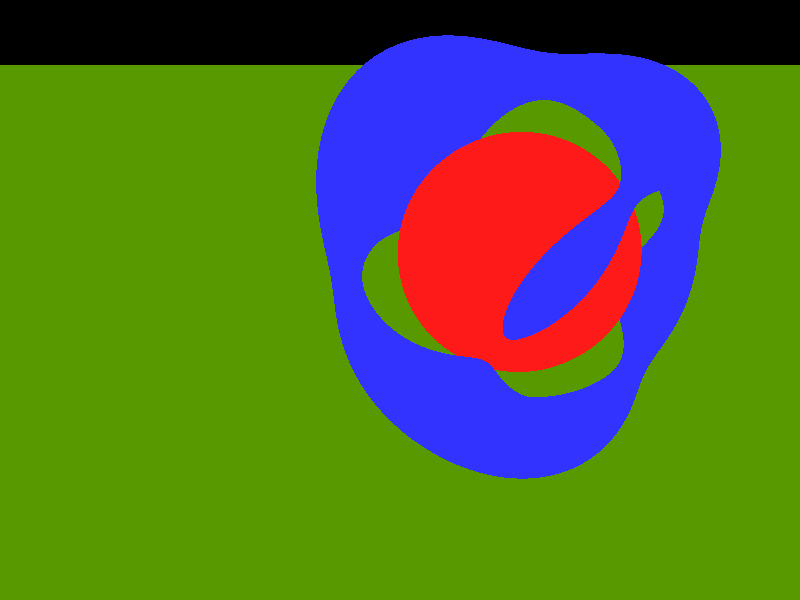 // perspective (default) camera
camera {
  location  <0.0, 8.0, -10.0>
  look_at   <-2.0, 4.0,  0>
  right     x*image_width/image_height
}

// An area light (creates soft shadows)
light_source {
  <0,0,0>             // light's position (translated below)
  color rgb 1.0       // light's color
  area_light
  <14, 0, 0> <0, 0, 14> // lights spread out across this distance (x * z)
  6, 6                // total number of lights in grid (4x*4z = 16 lights)
  adaptive 4          // 0,1,2,3...
  jitter              // adds random softening of light
  circular            // make the shape of the light circular
  orient              // orient light
  translate <-40, 80, -40>   // <x y z> position of light
}

// create an Nth order infinite polynomial surface
// poly { N <a,b,c...> [sturm] }
// N = order of poly, M terms where M = (N+1)*(N+2)*(N+3)/6
poly {
  4, // order of polynomial (2...7)
  <
  // A_1 - A_10
  1,0,0,0,2,0,0,3,0,-17,
  // A_11 - A_20
  0,1,0,0,5,0,0,0,0,0,
  // A_21 - A_30
  //1,-1,-0.1,3.4,0,-17,0,0,0,0
  1,-1,-0.1,3.4,+clock,-17,0,0,0,0
  // A_31 - A_35
  1,0,-17,0,3*16+22
  >
  //sturm // optional, slower but reduces speckles 
            texture{ pigment{ color rgb< 0.2, 0.2, 1> } //  color White
                // normal { bumps 0.5 scale 0.05 }
                   finish { phong 0.4 reflection 0.00 ambient 0.2}
                 } // end of texture 
  rotate <10,-15,10>
  translate <0,5,0>

}
  
sphere
{                                    
<0,0,0>,2
texture{ pigment{ color rgb< 1, 0.1, 0.1> } //  color White
                // normal { bumps 0.5 scale 0.05 }
                   finish { phong 0.3 reflection 0.00 ambient 0.2}
                 } // end of texture 
  translate <0,5,0>
}                                 
                                   
plane { <0,1,0>, 0  hollow // normal vector, distance to zero ----

        texture{ pigment{ color rgb<0.35,0.60, 0.00> }
	         
                 finish { phong 0.3 reflection 0.2 }
               } // end of texture
        scale < 1, 1, 1>       
        translate<2,0.0,0>
      } 
                                   